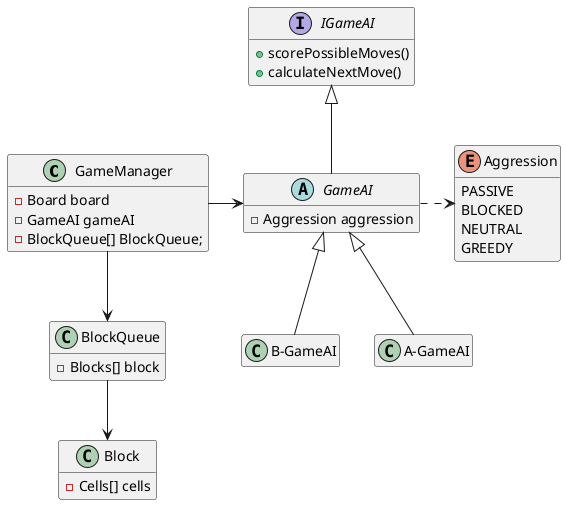 @startuml

hide empty fields
hide empty method

class GameManager {
    - Board board
    - GameAI gameAI
    - BlockQueue[] BlockQueue;
}

class BlockQueue {
    - Blocks[] block
}

class Block {
    - Cells[] cells
}
interface IGameAI {
    + scorePossibleMoves()
    + calculateNextMove()
}
abstract class GameAI extends IGameAI {
    - Aggression aggression
}

class A-GameAI extends GameAI {

}

class B-GameAI extends GameAI {

}

enum Aggression {
    PASSIVE
    BLOCKED
    NEUTRAL
    GREEDY
}

GameAI ..r> Aggression
GameManager --r> GameAI
GameManager --> BlockQueue
BlockQueue --> Block
@enduml